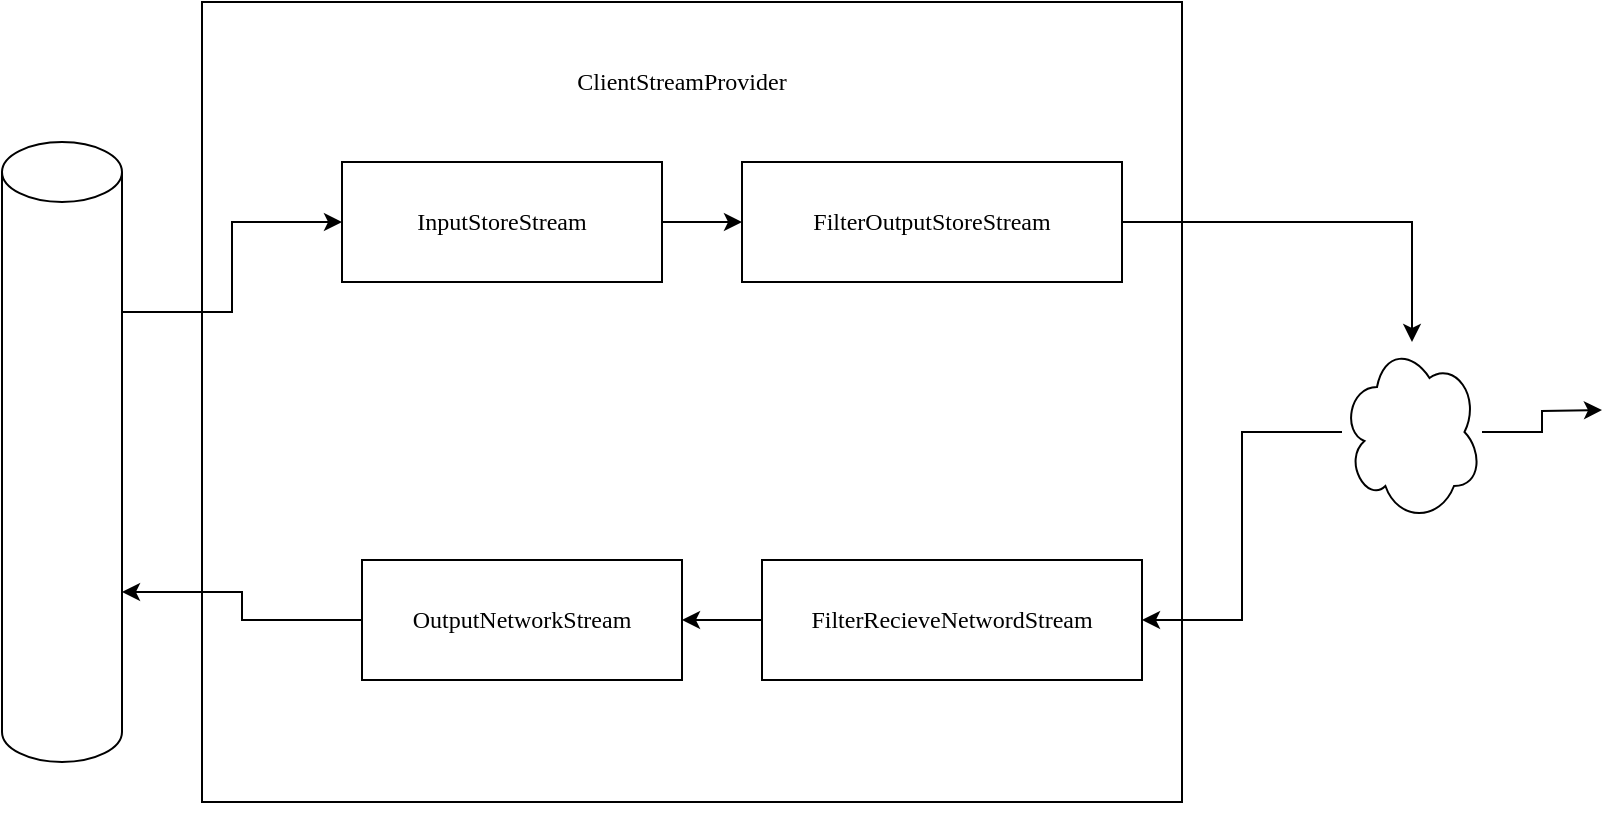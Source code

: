 <mxfile version="13.9.9" type="device"><diagram id="dweAQU6gstBKKFN_f_iO" name="Page-1"><mxGraphModel dx="1106" dy="800" grid="1" gridSize="10" guides="1" tooltips="1" connect="1" arrows="1" fold="1" page="1" pageScale="1" pageWidth="827" pageHeight="1169" math="0" shadow="0"><root><mxCell id="0"/><mxCell id="1" parent="0"/><mxCell id="N9NljrOdchAcItvpmpi6-9" value="" style="rounded=0;whiteSpace=wrap;html=1;" vertex="1" parent="1"><mxGeometry x="120" y="170" width="490" height="400" as="geometry"/></mxCell><mxCell id="N9NljrOdchAcItvpmpi6-26" style="edgeStyle=orthogonalEdgeStyle;rounded=0;orthogonalLoop=1;jettySize=auto;html=1;" edge="1" parent="1" source="N9NljrOdchAcItvpmpi6-1"><mxGeometry relative="1" as="geometry"><mxPoint x="820" y="374" as="targetPoint"/></mxGeometry></mxCell><mxCell id="N9NljrOdchAcItvpmpi6-1" value="" style="ellipse;shape=cloud;whiteSpace=wrap;html=1;" vertex="1" parent="1"><mxGeometry x="690" y="340" width="70" height="90" as="geometry"/></mxCell><mxCell id="N9NljrOdchAcItvpmpi6-3" style="edgeStyle=orthogonalEdgeStyle;rounded=0;orthogonalLoop=1;jettySize=auto;html=1;exitX=1;exitY=0;exitDx=0;exitDy=85;exitPerimeter=0;" edge="1" parent="1" source="N9NljrOdchAcItvpmpi6-2" target="N9NljrOdchAcItvpmpi6-4"><mxGeometry relative="1" as="geometry"><mxPoint x="180" y="280" as="targetPoint"/></mxGeometry></mxCell><mxCell id="N9NljrOdchAcItvpmpi6-2" value="" style="shape=cylinder3;whiteSpace=wrap;html=1;boundedLbl=1;backgroundOutline=1;size=15;" vertex="1" parent="1"><mxGeometry x="20" y="240" width="60" height="310" as="geometry"/></mxCell><mxCell id="N9NljrOdchAcItvpmpi6-13" style="edgeStyle=orthogonalEdgeStyle;rounded=0;orthogonalLoop=1;jettySize=auto;html=1;exitX=1;exitY=0.5;exitDx=0;exitDy=0;entryX=0;entryY=0.5;entryDx=0;entryDy=0;" edge="1" parent="1" source="N9NljrOdchAcItvpmpi6-4" target="N9NljrOdchAcItvpmpi6-11"><mxGeometry relative="1" as="geometry"/></mxCell><mxCell id="N9NljrOdchAcItvpmpi6-4" value="&lt;p class=&quot;p1&quot; style=&quot;margin: 0px ; font-stretch: normal ; line-height: normal ; font-family: &amp;#34;menlo&amp;#34;&quot;&gt;InputStoreStream&lt;/p&gt;" style="rounded=0;whiteSpace=wrap;html=1;" vertex="1" parent="1"><mxGeometry x="190" y="250" width="160" height="60" as="geometry"/></mxCell><mxCell id="N9NljrOdchAcItvpmpi6-8" style="edgeStyle=orthogonalEdgeStyle;rounded=0;orthogonalLoop=1;jettySize=auto;html=1;exitX=1;exitY=0.5;exitDx=0;exitDy=0;" edge="1" parent="1" source="N9NljrOdchAcItvpmpi6-11" target="N9NljrOdchAcItvpmpi6-1"><mxGeometry relative="1" as="geometry"><mxPoint x="490" y="300" as="sourcePoint"/></mxGeometry></mxCell><mxCell id="N9NljrOdchAcItvpmpi6-10" value="&lt;p class=&quot;p1&quot; style=&quot;margin: 0px ; font-stretch: normal ; line-height: normal ; font-family: &amp;#34;menlo&amp;#34;&quot;&gt;&lt;span class=&quot;s1&quot;&gt;ClientStreamProvider&lt;/span&gt;&lt;/p&gt;" style="text;html=1;strokeColor=none;fillColor=none;align=center;verticalAlign=middle;whiteSpace=wrap;rounded=0;" vertex="1" parent="1"><mxGeometry x="300" y="200" width="120" height="20" as="geometry"/></mxCell><mxCell id="N9NljrOdchAcItvpmpi6-11" value="&lt;p class=&quot;p1&quot; style=&quot;margin: 0px ; font-stretch: normal ; line-height: normal ; font-family: &amp;#34;menlo&amp;#34;&quot;&gt;FilterOutputStoreStream&lt;/p&gt;" style="rounded=0;whiteSpace=wrap;html=1;" vertex="1" parent="1"><mxGeometry x="390" y="250" width="190" height="60" as="geometry"/></mxCell><mxCell id="N9NljrOdchAcItvpmpi6-14" style="edgeStyle=orthogonalEdgeStyle;rounded=0;orthogonalLoop=1;jettySize=auto;html=1;exitX=0.5;exitY=1;exitDx=0;exitDy=0;" edge="1" parent="1" source="N9NljrOdchAcItvpmpi6-9" target="N9NljrOdchAcItvpmpi6-9"><mxGeometry relative="1" as="geometry"/></mxCell><mxCell id="N9NljrOdchAcItvpmpi6-27" style="edgeStyle=orthogonalEdgeStyle;rounded=0;orthogonalLoop=1;jettySize=auto;html=1;exitX=0;exitY=0.5;exitDx=0;exitDy=0;entryX=1;entryY=0;entryDx=0;entryDy=225;entryPerimeter=0;" edge="1" parent="1" source="N9NljrOdchAcItvpmpi6-19" target="N9NljrOdchAcItvpmpi6-2"><mxGeometry relative="1" as="geometry"/></mxCell><mxCell id="N9NljrOdchAcItvpmpi6-19" value="&lt;p class=&quot;p1&quot; style=&quot;margin: 0px ; font-stretch: normal ; line-height: normal ; font-family: &amp;#34;menlo&amp;#34;&quot;&gt;OutputNetworkStream&lt;/p&gt;" style="rounded=0;whiteSpace=wrap;html=1;" vertex="1" parent="1"><mxGeometry x="200" y="449" width="160" height="60" as="geometry"/></mxCell><mxCell id="N9NljrOdchAcItvpmpi6-23" style="edgeStyle=orthogonalEdgeStyle;rounded=0;orthogonalLoop=1;jettySize=auto;html=1;exitX=0;exitY=0.5;exitDx=0;exitDy=0;entryX=1;entryY=0.5;entryDx=0;entryDy=0;" edge="1" parent="1" source="N9NljrOdchAcItvpmpi6-21" target="N9NljrOdchAcItvpmpi6-19"><mxGeometry relative="1" as="geometry"/></mxCell><mxCell id="N9NljrOdchAcItvpmpi6-21" value="&lt;p class=&quot;p1&quot; style=&quot;margin: 0px ; font-stretch: normal ; line-height: normal ; font-family: &amp;#34;menlo&amp;#34;&quot;&gt;FilterRecieveNetwordStream&lt;/p&gt;" style="rounded=0;whiteSpace=wrap;html=1;" vertex="1" parent="1"><mxGeometry x="400" y="449" width="190" height="60" as="geometry"/></mxCell><mxCell id="N9NljrOdchAcItvpmpi6-22" style="edgeStyle=orthogonalEdgeStyle;rounded=0;orthogonalLoop=1;jettySize=auto;html=1;exitX=0.5;exitY=1;exitDx=0;exitDy=0;" edge="1" parent="1"><mxGeometry relative="1" as="geometry"><mxPoint x="375" y="549" as="sourcePoint"/><mxPoint x="375" y="549" as="targetPoint"/></mxGeometry></mxCell><mxCell id="N9NljrOdchAcItvpmpi6-24" style="edgeStyle=orthogonalEdgeStyle;rounded=0;orthogonalLoop=1;jettySize=auto;html=1;entryX=1;entryY=0.5;entryDx=0;entryDy=0;" edge="1" parent="1" source="N9NljrOdchAcItvpmpi6-1" target="N9NljrOdchAcItvpmpi6-21"><mxGeometry relative="1" as="geometry"/></mxCell></root></mxGraphModel></diagram></mxfile>